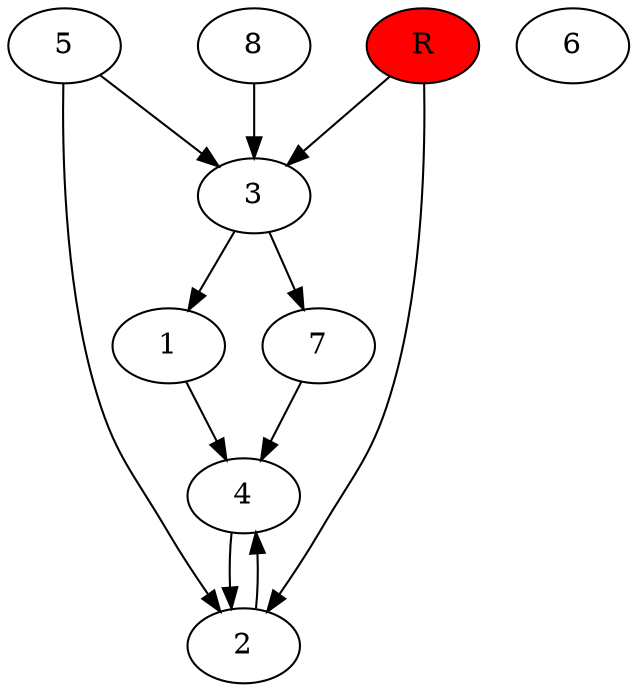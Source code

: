 digraph prb37119 {
	1
	2
	3
	4
	5
	6
	7
	8
	R [fillcolor="#ff0000" style=filled]
	1 -> 4
	2 -> 4
	3 -> 1
	3 -> 7
	4 -> 2
	5 -> 2
	5 -> 3
	7 -> 4
	8 -> 3
	R -> 2
	R -> 3
}
